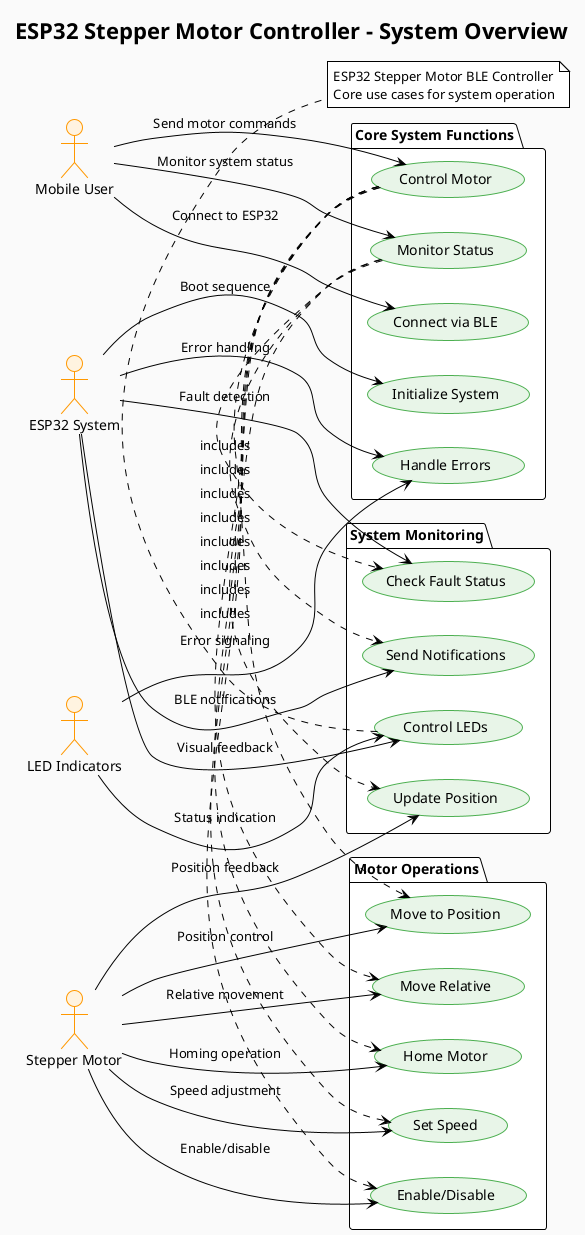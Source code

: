 @startuml ESP32_System_Use_Cases_Overview
!theme plain

skinparam backgroundColor #FAFAFA
skinparam usecase {
  backgroundColor #E8F5E8
  borderColor #4CAF50
}
skinparam actor {
  backgroundColor #FFF3E0
  borderColor #FF9800
}

title ESP32 Stepper Motor Controller - System Overview

left to right direction

actor "Mobile User" as User
actor "ESP32 System" as ESP32
actor "Stepper Motor" as Motor
actor "LED Indicators" as LEDs

package "Core System Functions" {
  usecase "Initialize System" as UC1
  usecase "Connect via BLE" as UC2
  usecase "Control Motor" as UC3
  usecase "Monitor Status" as UC4
  usecase "Handle Errors" as UC5
}

package "Motor Operations" {
  usecase "Move to Position" as UC6
  usecase "Move Relative" as UC7
  usecase "Home Motor" as UC8
  usecase "Set Speed" as UC9
  usecase "Enable/Disable" as UC10
}

package "System Monitoring" {
  usecase "Check Fault Status" as UC11
  usecase "Update Position" as UC12
  usecase "Send Notifications" as UC13
  usecase "Control LEDs" as UC14
}

' User interactions
User --> UC2 : Connect to ESP32
User --> UC3 : Send motor commands
User --> UC4 : Monitor system status

' ESP32 system functions
ESP32 --> UC1 : Boot sequence
ESP32 --> UC5 : Error handling
ESP32 --> UC11 : Fault detection
ESP32 --> UC13 : BLE notifications
ESP32 --> UC14 : Visual feedback

' Motor interactions
Motor --> UC6 : Position control
Motor --> UC7 : Relative movement
Motor --> UC8 : Homing operation
Motor --> UC9 : Speed adjustment
Motor --> UC10 : Enable/disable
Motor --> UC12 : Position feedback

' LED interactions
LEDs --> UC14 : Status indication
LEDs --> UC5 : Error signaling

' System relationships
UC3 .> UC6 : includes
UC3 .> UC7 : includes
UC3 .> UC8 : includes
UC3 .> UC9 : includes
UC3 .> UC10 : includes

UC4 .> UC11 : includes
UC4 .> UC12 : includes
UC4 .> UC13 : includes

note bottom : ESP32 Stepper Motor BLE Controller\nCore use cases for system operation

@enduml 